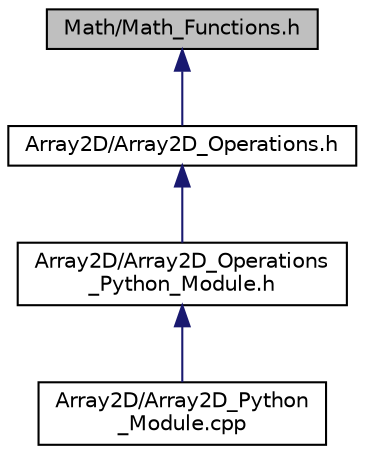 digraph "Math/Math_Functions.h"
{
 // INTERACTIVE_SVG=YES
 // LATEX_PDF_SIZE
  bgcolor="transparent";
  edge [fontname="Helvetica",fontsize="10",labelfontname="Helvetica",labelfontsize="10"];
  node [fontname="Helvetica",fontsize="10",shape=record];
  Node1 [label="Math/Math_Functions.h",height=0.2,width=0.4,color="black", fillcolor="grey75", style="filled", fontcolor="black",tooltip="Math functions returned in the form of lambda functions."];
  Node1 -> Node2 [dir="back",color="midnightblue",fontsize="10",style="solid",fontname="Helvetica"];
  Node2 [label="Array2D/Array2D_Operations.h",height=0.2,width=0.4,color="black",URL="$_array2_d___operations_8h.html",tooltip="Array2D Operations in PySYCL. This header file contains the many operations that can be performed on ..."];
  Node2 -> Node3 [dir="back",color="midnightblue",fontsize="10",style="solid",fontname="Helvetica"];
  Node3 [label="Array2D/Array2D_Operations\l_Python_Module.h",height=0.2,width=0.4,color="black",URL="$_array2_d___operations___python___module_8h.html",tooltip="Python module for array2D operations in PySYCL."];
  Node3 -> Node4 [dir="back",color="midnightblue",fontsize="10",style="solid",fontname="Helvetica"];
  Node4 [label="Array2D/Array2D_Python\l_Module.cpp",height=0.2,width=0.4,color="black",URL="$_array2_d___python___module_8cpp.html",tooltip="Python module for array2D in PySYCL."];
}
